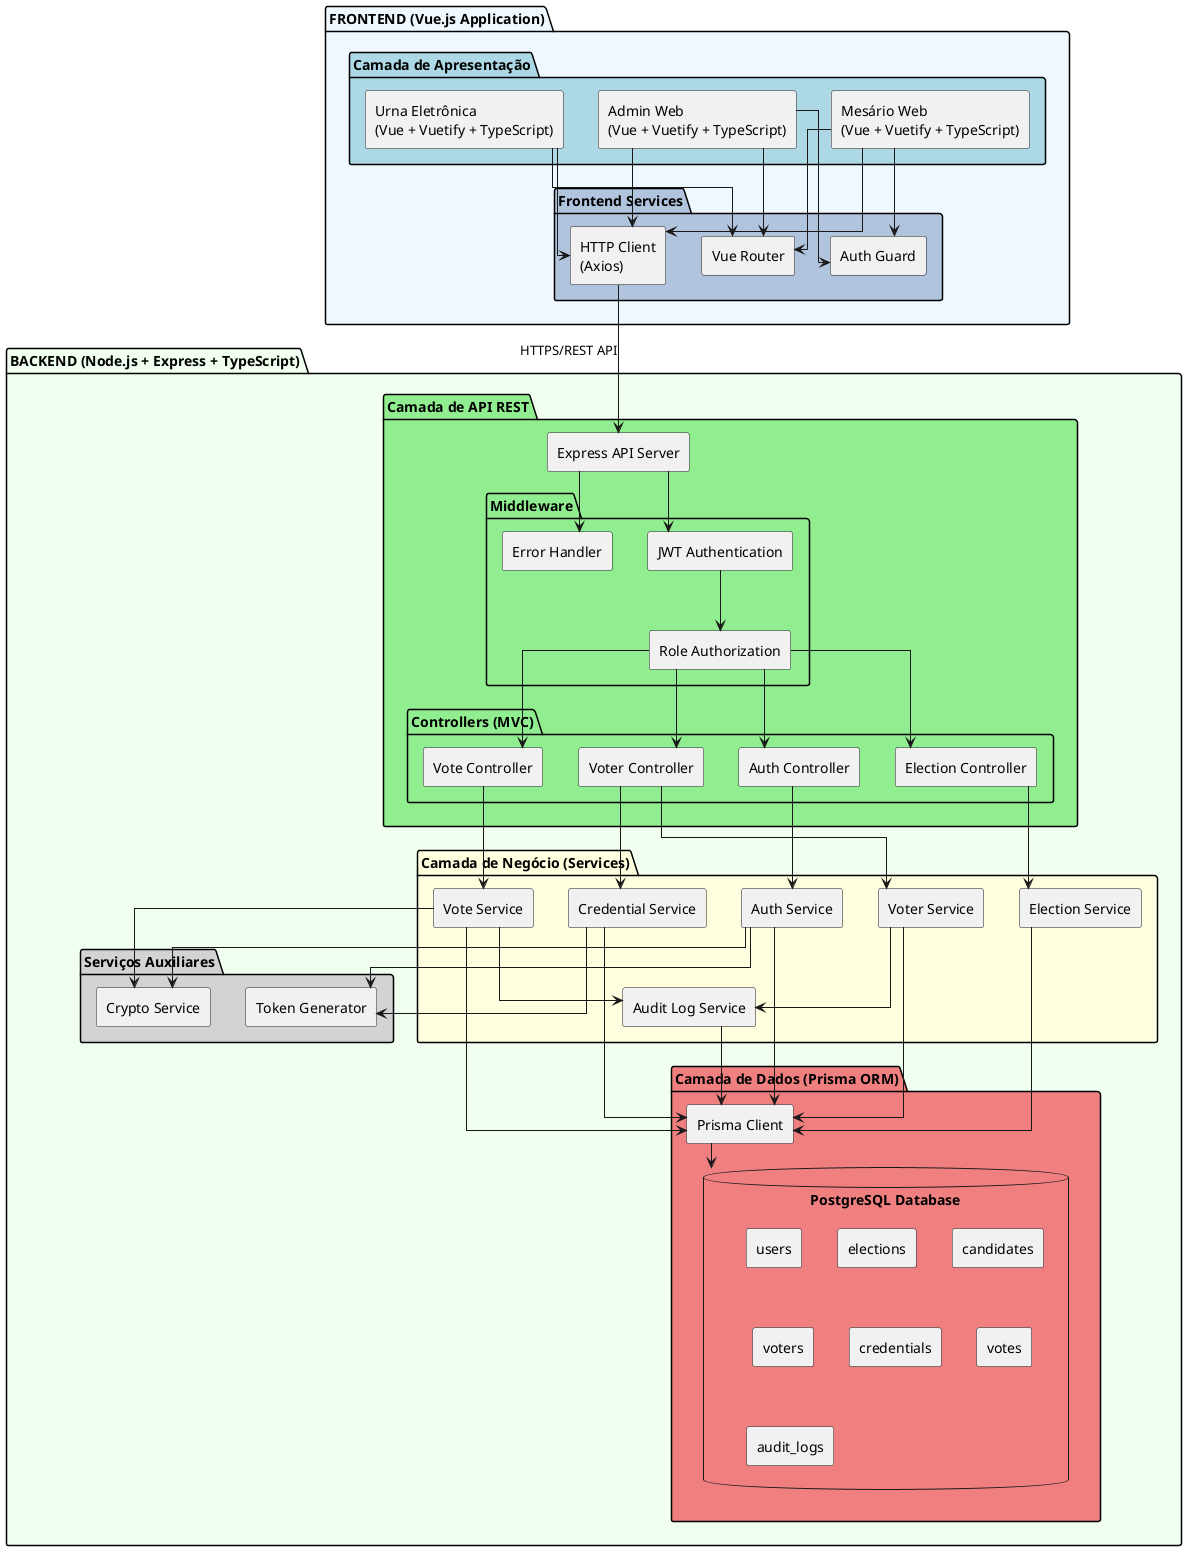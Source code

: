 @startuml Vota-AI-Component-Diagram

skinparam componentStyle rectangle
skinparam linetype ortho
skinparam shadowing false

package "FRONTEND (Vue.js Application)" #AliceBlue {
    package "Camada de Apresentação" #LightBlue {
        component [Admin Web\n(Vue + Vuetify + TypeScript)] as AdminWeb
        component [Mesário Web\n(Vue + Vuetify + TypeScript)] as PollWorkerWeb
        component [Urna Eletrônica\n(Vue + Vuetify + TypeScript)] as VotingBoothWeb
    }
    
    package "Frontend Services" #LightSteelBlue {
        component [HTTP Client\n(Axios)] as HttpClient
        component [Auth Guard] as FrontendAuthGuard
        component [Vue Router] as VueRouter
    }
    
    AdminWeb --> HttpClient
    PollWorkerWeb --> HttpClient
    VotingBoothWeb --> HttpClient
    
    AdminWeb --> FrontendAuthGuard
    PollWorkerWeb --> FrontendAuthGuard
    
    AdminWeb --> VueRouter
    PollWorkerWeb --> VueRouter
    VotingBoothWeb --> VueRouter
}

package "BACKEND (Node.js + Express + TypeScript)" #Honeydew {
    package "Camada de API REST" #LightGreen {
        component [Express API Server] as API
        
        package "Controllers (MVC)" {
            [Auth Controller] as AuthCtrl
            [Election Controller] as ElectionCtrl
            [Voter Controller] as VoterCtrl
            [Vote Controller] as VoteCtrl
        }
        
        package "Middleware" {
            [JWT Authentication] as JWT
            [Role Authorization] as RoleGuard
            [Error Handler] as ErrorHandler
        }
    }
    
    package "Camada de Negócio (Services)" #LightYellow {
        component [Auth Service] as AuthSvc
        component [Election Service] as ElectionSvc
        component [Voter Service] as VoterSvc
        component [Vote Service] as VoteSvc
        component [Credential Service] as CredentialSvc
        component [Audit Log Service] as AuditSvc
    }
    
    package "Camada de Dados (Prisma ORM)" #LightCoral {
        component [Prisma Client] as Prisma
        database "PostgreSQL Database" as DB {
            [users]
            [elections]
            [candidates]
            [voters]
            [credentials]
            [votes]
            [audit_logs]
        }
    }
    
    package "Serviços Auxiliares" #LightGray {
        component [Crypto Service] as Crypto
        component [Token Generator] as TokenGen
    }
}

HttpClient --> API : HTTPS/REST API

API --> JWT
API --> ErrorHandler
JWT --> RoleGuard
RoleGuard --> AuthCtrl
RoleGuard --> ElectionCtrl
RoleGuard --> VoterCtrl
RoleGuard --> VoteCtrl

AuthCtrl --> AuthSvc
ElectionCtrl --> ElectionSvc
VoterCtrl --> VoterSvc
VoteCtrl --> VoteSvc
VoterCtrl --> CredentialSvc

AuthSvc --> Prisma
ElectionSvc --> Prisma
VoterSvc --> Prisma
VoteSvc --> Prisma
CredentialSvc --> Prisma
AuditSvc --> Prisma

AuthSvc --> Crypto
AuthSvc --> TokenGen
CredentialSvc --> TokenGen
VoteSvc --> Crypto

VoterSvc --> AuditSvc
VoteSvc --> AuditSvc

Prisma --> DB

@enduml